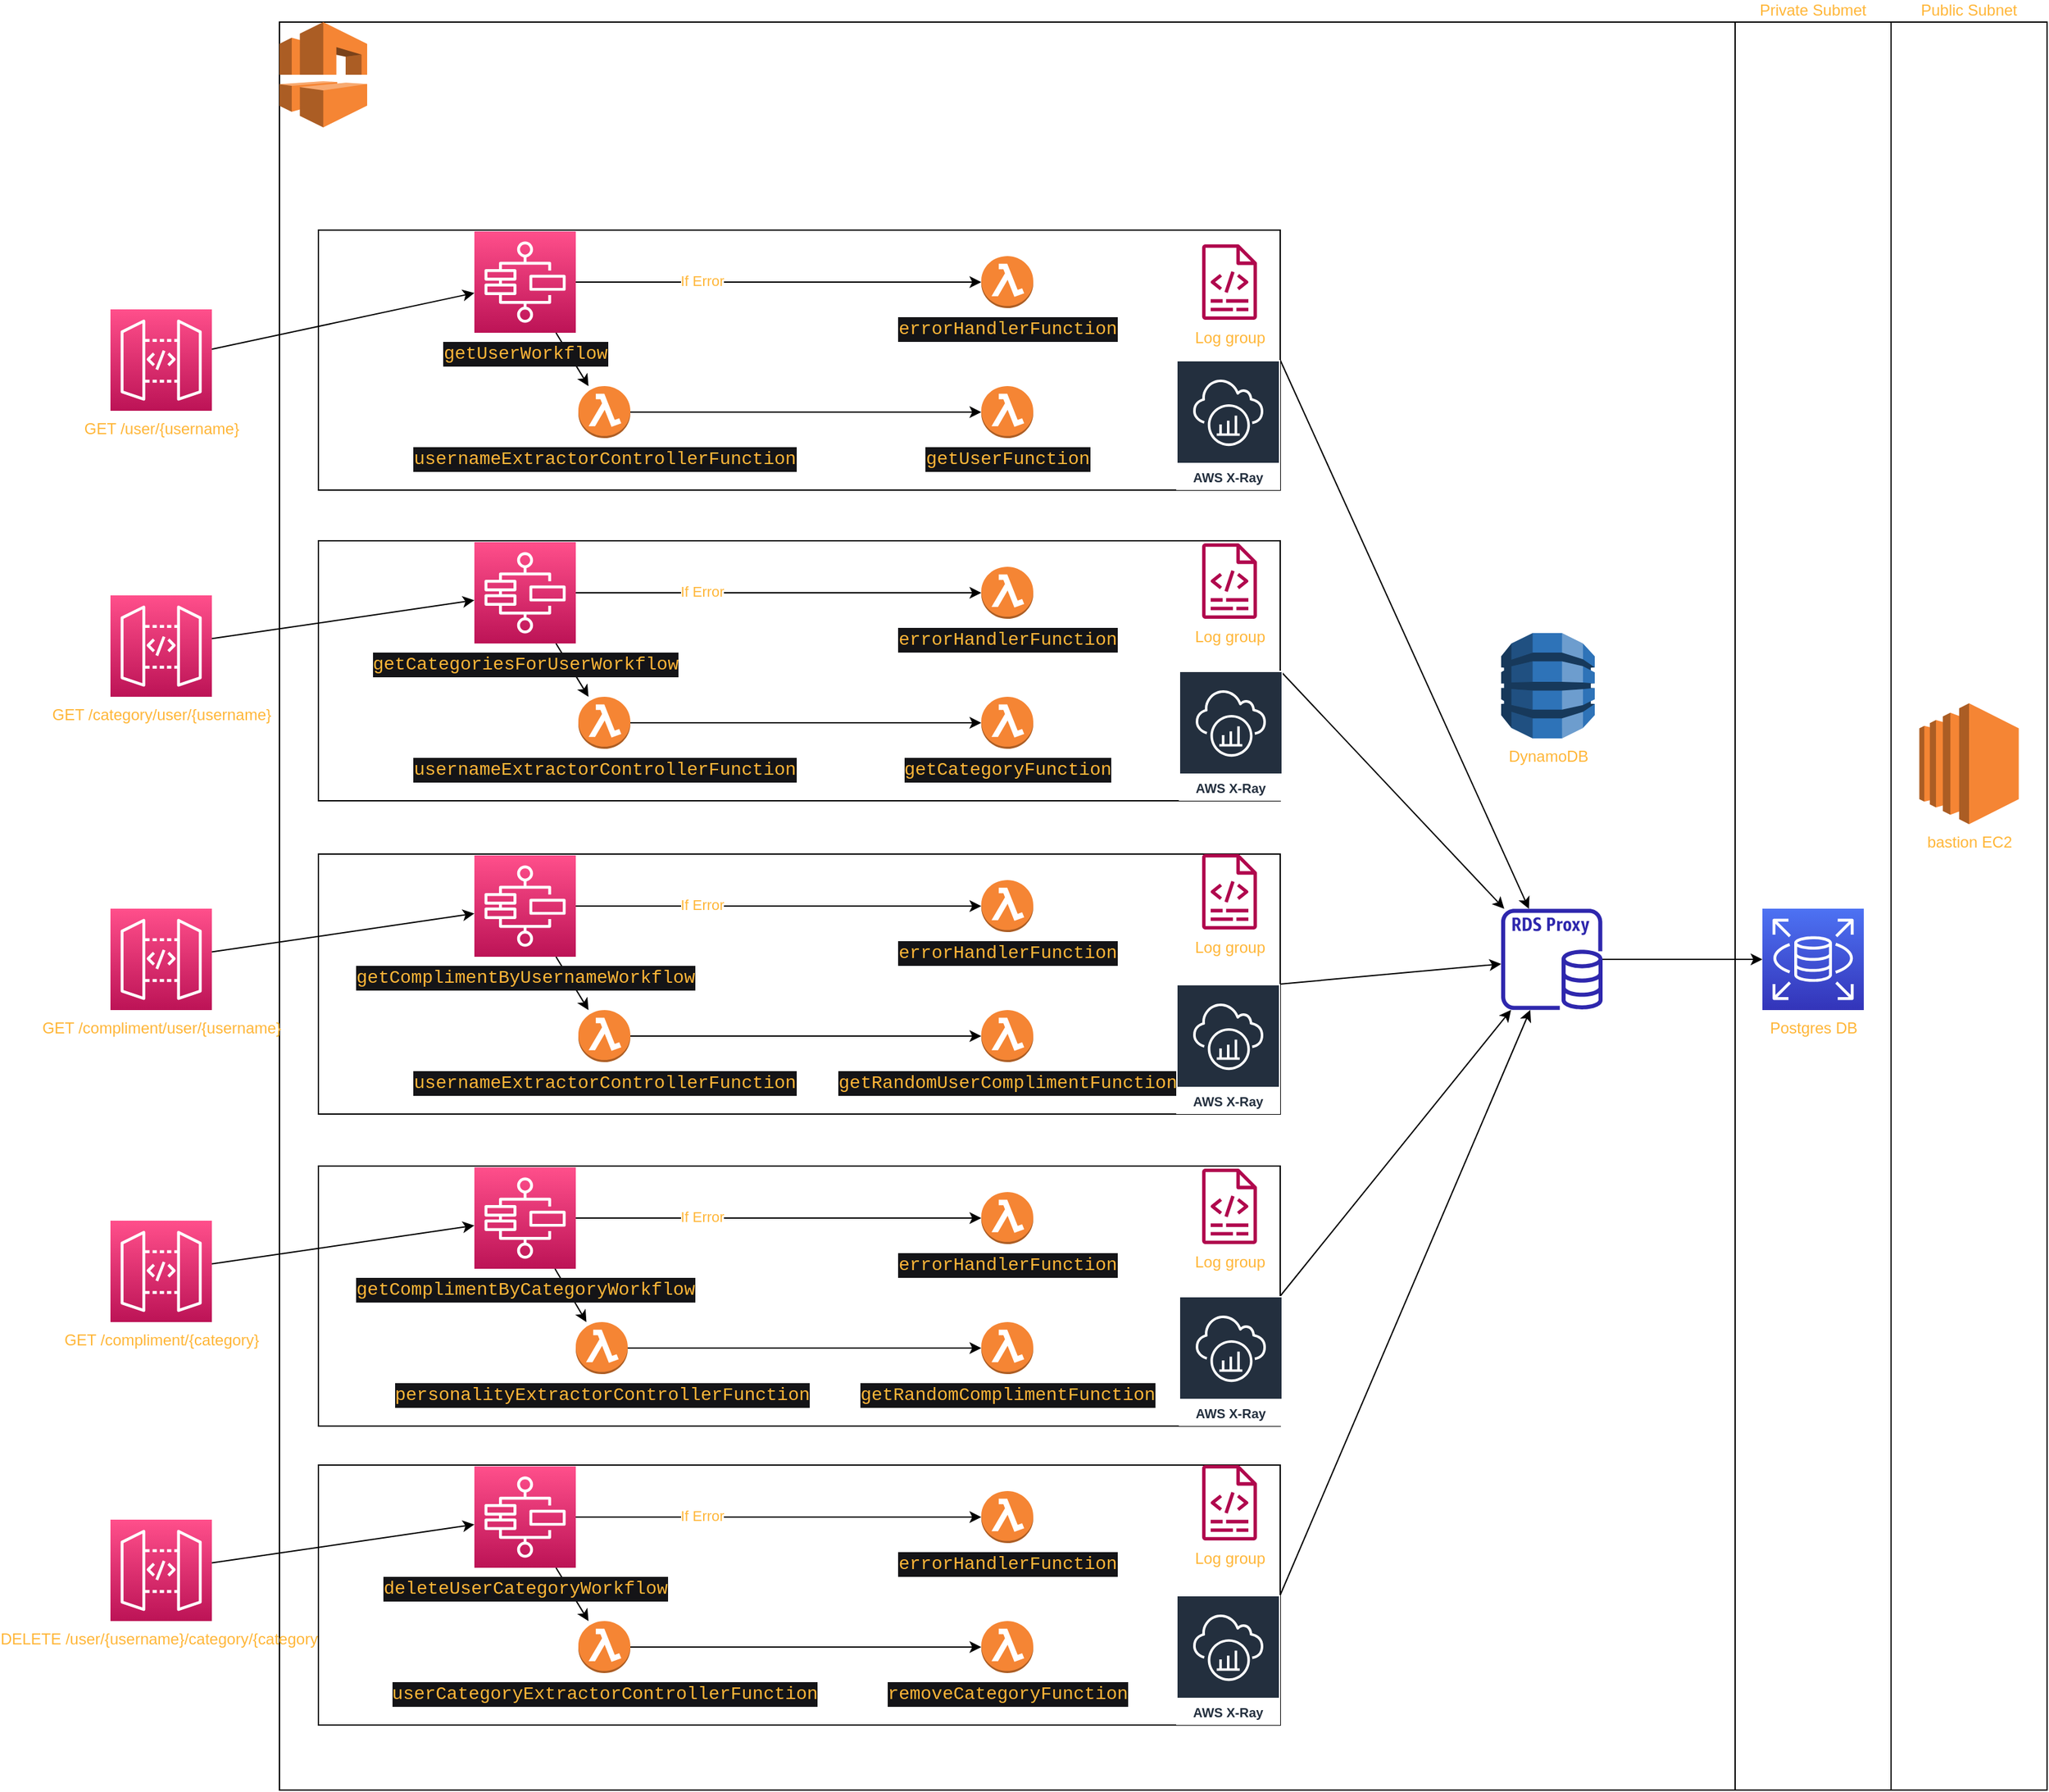 <mxfile>
    <diagram id="PusUoJ5HmuUgNK-Dr5n_" name="Page-1">
        <mxGraphModel dx="3912" dy="4064" grid="1" gridSize="10" guides="1" tooltips="1" connect="1" arrows="1" fold="1" page="1" pageScale="1" pageWidth="850" pageHeight="1100" math="0" shadow="0">
            <root>
                <mxCell id="0"/>
                <mxCell id="1" parent="0"/>
                <mxCell id="105" value="" style="rounded=0;whiteSpace=wrap;html=1;fontColor=#FFB638;" vertex="1" parent="1">
                    <mxGeometry x="-1470" y="-1800" width="1360" height="1360" as="geometry"/>
                </mxCell>
                <mxCell id="110" value="Private Submet" style="rounded=0;whiteSpace=wrap;html=1;fontColor=#FFB638;labelPosition=center;verticalLabelPosition=top;align=center;verticalAlign=bottom;" vertex="1" parent="1">
                    <mxGeometry x="-350" y="-1800" width="120" height="1360" as="geometry"/>
                </mxCell>
                <mxCell id="29" style="edgeStyle=none;html=1;fontColor=#FFB638;exitX=1;exitY=0.5;exitDx=0;exitDy=0;" edge="1" parent="1" source="22" target="25">
                    <mxGeometry relative="1" as="geometry"/>
                </mxCell>
                <mxCell id="22" value="" style="rounded=0;whiteSpace=wrap;html=1;fontColor=#FFB638;" vertex="1" parent="1">
                    <mxGeometry x="-1440" y="-1640" width="740" height="200" as="geometry"/>
                </mxCell>
                <mxCell id="37" style="edgeStyle=none;html=1;fontColor=#FFB638;" edge="1" parent="1" source="16" target="17">
                    <mxGeometry relative="1" as="geometry"/>
                </mxCell>
                <mxCell id="38" style="edgeStyle=none;html=1;fontColor=#FFB638;" edge="1" parent="1" source="16" target="19">
                    <mxGeometry relative="1" as="geometry"/>
                </mxCell>
                <mxCell id="39" value="If Error" style="edgeLabel;html=1;align=center;verticalAlign=middle;resizable=0;points=[];fontColor=#FFB638;" vertex="1" connectable="0" parent="38">
                    <mxGeometry x="-0.38" y="1" relative="1" as="geometry">
                        <mxPoint as="offset"/>
                    </mxGeometry>
                </mxCell>
                <mxCell id="16" value="&lt;div style=&quot;color: rgb(200, 200, 200); background-color: rgb(20, 20, 23); font-family: Consolas, &amp;quot;Courier New&amp;quot;, monospace; font-size: 14px; line-height: 19px;&quot;&gt;&lt;span style=&quot;color: #ffb638;&quot;&gt;getUserWorkflow&lt;/span&gt;&lt;/div&gt;" style="sketch=0;points=[[0,0,0],[0.25,0,0],[0.5,0,0],[0.75,0,0],[1,0,0],[0,1,0],[0.25,1,0],[0.5,1,0],[0.75,1,0],[1,1,0],[0,0.25,0],[0,0.5,0],[0,0.75,0],[1,0.25,0],[1,0.5,0],[1,0.75,0]];outlineConnect=0;fontColor=#232F3E;gradientColor=#FF4F8B;gradientDirection=north;fillColor=#BC1356;strokeColor=#ffffff;dashed=0;verticalLabelPosition=bottom;verticalAlign=top;align=center;html=1;fontSize=12;fontStyle=0;aspect=fixed;shape=mxgraph.aws4.resourceIcon;resIcon=mxgraph.aws4.step_functions;" parent="1" vertex="1">
                    <mxGeometry x="-1320" y="-1639" width="78" height="78" as="geometry"/>
                </mxCell>
                <mxCell id="36" style="edgeStyle=none;html=1;fontColor=#FFB638;" edge="1" parent="1" source="17" target="18">
                    <mxGeometry relative="1" as="geometry"/>
                </mxCell>
                <mxCell id="17" value="&lt;div style=&quot;color: rgb(200, 200, 200); background-color: rgb(20, 20, 23); font-family: Consolas, &amp;quot;Courier New&amp;quot;, monospace; font-size: 14px; line-height: 19px;&quot;&gt;&lt;span style=&quot;color: #ffb638;&quot;&gt;usernameExtractorControllerFunction&lt;/span&gt;&lt;/div&gt;" style="outlineConnect=0;dashed=0;verticalLabelPosition=bottom;verticalAlign=top;align=center;html=1;shape=mxgraph.aws3.lambda_function;fillColor=#F58534;gradientColor=none;" vertex="1" parent="1">
                    <mxGeometry x="-1240" y="-1520" width="40" height="40" as="geometry"/>
                </mxCell>
                <mxCell id="18" value="&lt;div style=&quot;color: rgb(200, 200, 200); background-color: rgb(20, 20, 23); font-family: Consolas, &amp;quot;Courier New&amp;quot;, monospace; font-size: 14px; line-height: 19px;&quot;&gt;&lt;div style=&quot;line-height: 19px;&quot;&gt;&lt;span style=&quot;color: #ffb638;&quot;&gt;getUserFunction&lt;/span&gt;&lt;/div&gt;&lt;/div&gt;" style="outlineConnect=0;dashed=0;verticalLabelPosition=bottom;verticalAlign=top;align=center;html=1;shape=mxgraph.aws3.lambda_function;fillColor=#F58534;gradientColor=none;" vertex="1" parent="1">
                    <mxGeometry x="-930" y="-1520" width="40" height="40" as="geometry"/>
                </mxCell>
                <mxCell id="19" value="&lt;div style=&quot;color: rgb(200, 200, 200); background-color: rgb(20, 20, 23); font-family: Consolas, &amp;quot;Courier New&amp;quot;, monospace; font-size: 14px; line-height: 19px;&quot;&gt;&lt;div style=&quot;line-height: 19px;&quot;&gt;&lt;div style=&quot;line-height: 19px;&quot;&gt;&lt;span style=&quot;color: #ffb638;&quot;&gt;errorHandlerFunction&lt;/span&gt;&lt;/div&gt;&lt;/div&gt;&lt;/div&gt;" style="outlineConnect=0;dashed=0;verticalLabelPosition=bottom;verticalAlign=top;align=center;html=1;shape=mxgraph.aws3.lambda_function;fillColor=#F58534;gradientColor=none;" vertex="1" parent="1">
                    <mxGeometry x="-930" y="-1620" width="40" height="40" as="geometry"/>
                </mxCell>
                <mxCell id="50" value="" style="edgeStyle=none;html=1;fontColor=#FFB638;" edge="1" parent="1" source="21" target="16">
                    <mxGeometry relative="1" as="geometry"/>
                </mxCell>
                <mxCell id="21" value="&lt;font color=&quot;#ffb638&quot;&gt;GET /user/{username}&lt;/font&gt;" style="sketch=0;points=[[0,0,0],[0.25,0,0],[0.5,0,0],[0.75,0,0],[1,0,0],[0,1,0],[0.25,1,0],[0.5,1,0],[0.75,1,0],[1,1,0],[0,0.25,0],[0,0.5,0],[0,0.75,0],[1,0.25,0],[1,0.5,0],[1,0.75,0]];outlineConnect=0;fontColor=#232F3E;gradientColor=#FF4F8B;gradientDirection=north;fillColor=#BC1356;strokeColor=#ffffff;dashed=0;verticalLabelPosition=bottom;verticalAlign=top;align=center;html=1;fontSize=12;fontStyle=0;aspect=fixed;shape=mxgraph.aws4.resourceIcon;resIcon=mxgraph.aws4.api_gateway;" vertex="1" parent="1">
                    <mxGeometry x="-1600" y="-1579" width="78" height="78" as="geometry"/>
                </mxCell>
                <mxCell id="27" value="" style="edgeStyle=none;html=1;fontColor=#FFB638;" edge="1" parent="1" source="25" target="26">
                    <mxGeometry relative="1" as="geometry"/>
                </mxCell>
                <mxCell id="25" value="" style="sketch=0;outlineConnect=0;fontColor=#232F3E;gradientColor=none;fillColor=#2E27AD;strokeColor=none;dashed=0;verticalLabelPosition=bottom;verticalAlign=top;align=center;html=1;fontSize=12;fontStyle=0;aspect=fixed;pointerEvents=1;shape=mxgraph.aws4.rds_proxy;" vertex="1" parent="1">
                    <mxGeometry x="-530" y="-1118" width="78" height="78" as="geometry"/>
                </mxCell>
                <mxCell id="26" value="&lt;font color=&quot;#ffb638&quot;&gt;Postgres DB&lt;/font&gt;" style="sketch=0;points=[[0,0,0],[0.25,0,0],[0.5,0,0],[0.75,0,0],[1,0,0],[0,1,0],[0.25,1,0],[0.5,1,0],[0.75,1,0],[1,1,0],[0,0.25,0],[0,0.5,0],[0,0.75,0],[1,0.25,0],[1,0.5,0],[1,0.75,0]];outlineConnect=0;fontColor=#232F3E;gradientColor=#4D72F3;gradientDirection=north;fillColor=#3334B9;strokeColor=#ffffff;dashed=0;verticalLabelPosition=bottom;verticalAlign=top;align=center;html=1;fontSize=12;fontStyle=0;aspect=fixed;shape=mxgraph.aws4.resourceIcon;resIcon=mxgraph.aws4.rds;" vertex="1" parent="1">
                    <mxGeometry x="-329" y="-1118" width="78" height="78" as="geometry"/>
                </mxCell>
                <mxCell id="30" value="&lt;font color=&quot;#ffb638&quot;&gt;GET /category/user/{username}&lt;/font&gt;" style="sketch=0;points=[[0,0,0],[0.25,0,0],[0.5,0,0],[0.75,0,0],[1,0,0],[0,1,0],[0.25,1,0],[0.5,1,0],[0.75,1,0],[1,1,0],[0,0.25,0],[0,0.5,0],[0,0.75,0],[1,0.25,0],[1,0.5,0],[1,0.75,0]];outlineConnect=0;fontColor=#232F3E;gradientColor=#FF4F8B;gradientDirection=north;fillColor=#BC1356;strokeColor=#ffffff;dashed=0;verticalLabelPosition=bottom;verticalAlign=top;align=center;html=1;fontSize=12;fontStyle=0;aspect=fixed;shape=mxgraph.aws4.resourceIcon;resIcon=mxgraph.aws4.api_gateway;" vertex="1" parent="1">
                    <mxGeometry x="-1600" y="-1359" width="78" height="78" as="geometry"/>
                </mxCell>
                <mxCell id="66" style="edgeStyle=none;html=1;fontColor=#FFB638;exitX=1;exitY=0.5;exitDx=0;exitDy=0;" edge="1" parent="1" source="40" target="25">
                    <mxGeometry relative="1" as="geometry"/>
                </mxCell>
                <mxCell id="40" value="" style="rounded=0;whiteSpace=wrap;html=1;fontColor=#FFB638;" vertex="1" parent="1">
                    <mxGeometry x="-1440" y="-1401" width="740" height="200" as="geometry"/>
                </mxCell>
                <mxCell id="41" style="edgeStyle=none;html=1;fontColor=#FFB638;" edge="1" parent="1" source="44" target="46">
                    <mxGeometry relative="1" as="geometry"/>
                </mxCell>
                <mxCell id="42" style="edgeStyle=none;html=1;fontColor=#FFB638;" edge="1" parent="1" source="44" target="48">
                    <mxGeometry relative="1" as="geometry"/>
                </mxCell>
                <mxCell id="43" value="If Error" style="edgeLabel;html=1;align=center;verticalAlign=middle;resizable=0;points=[];fontColor=#FFB638;" vertex="1" connectable="0" parent="42">
                    <mxGeometry x="-0.38" y="1" relative="1" as="geometry">
                        <mxPoint as="offset"/>
                    </mxGeometry>
                </mxCell>
                <mxCell id="44" value="&lt;div style=&quot;background-color: rgb(20, 20, 23); font-family: Consolas, &amp;quot;Courier New&amp;quot;, monospace; font-size: 14px; line-height: 19px;&quot;&gt;&lt;div style=&quot;color: rgb(200, 200, 200); line-height: 19px;&quot;&gt;&lt;span style=&quot;color: #ffb638;&quot;&gt;getCategoriesForUserWorkflow&lt;/span&gt;&lt;/div&gt;&lt;/div&gt;" style="sketch=0;points=[[0,0,0],[0.25,0,0],[0.5,0,0],[0.75,0,0],[1,0,0],[0,1,0],[0.25,1,0],[0.5,1,0],[0.75,1,0],[1,1,0],[0,0.25,0],[0,0.5,0],[0,0.75,0],[1,0.25,0],[1,0.5,0],[1,0.75,0]];outlineConnect=0;fontColor=#232F3E;gradientColor=#FF4F8B;gradientDirection=north;fillColor=#BC1356;strokeColor=#ffffff;dashed=0;verticalLabelPosition=bottom;verticalAlign=top;align=center;html=1;fontSize=12;fontStyle=0;aspect=fixed;shape=mxgraph.aws4.resourceIcon;resIcon=mxgraph.aws4.step_functions;" vertex="1" parent="1">
                    <mxGeometry x="-1320" y="-1400" width="78" height="78" as="geometry"/>
                </mxCell>
                <mxCell id="45" style="edgeStyle=none;html=1;fontColor=#FFB638;" edge="1" parent="1" source="46" target="47">
                    <mxGeometry relative="1" as="geometry"/>
                </mxCell>
                <mxCell id="46" value="&lt;div style=&quot;color: rgb(200, 200, 200); background-color: rgb(20, 20, 23); font-family: Consolas, &amp;quot;Courier New&amp;quot;, monospace; font-size: 14px; line-height: 19px;&quot;&gt;&lt;span style=&quot;color: #ffb638;&quot;&gt;usernameExtractorControllerFunction&lt;/span&gt;&lt;/div&gt;" style="outlineConnect=0;dashed=0;verticalLabelPosition=bottom;verticalAlign=top;align=center;html=1;shape=mxgraph.aws3.lambda_function;fillColor=#F58534;gradientColor=none;" vertex="1" parent="1">
                    <mxGeometry x="-1240" y="-1281" width="40" height="40" as="geometry"/>
                </mxCell>
                <mxCell id="47" value="&lt;div style=&quot;background-color: rgb(20, 20, 23); font-family: Consolas, &amp;quot;Courier New&amp;quot;, monospace; font-size: 14px; line-height: 19px;&quot;&gt;&lt;div style=&quot;line-height: 19px;&quot;&gt;&lt;div style=&quot;line-height: 19px;&quot;&gt;&lt;div style=&quot;line-height: 19px;&quot;&gt;&lt;font color=&quot;#ffb638&quot;&gt;getCategoryFunction&lt;/font&gt;&lt;/div&gt;&lt;/div&gt;&lt;/div&gt;&lt;/div&gt;" style="outlineConnect=0;dashed=0;verticalLabelPosition=bottom;verticalAlign=top;align=center;html=1;shape=mxgraph.aws3.lambda_function;fillColor=#F58534;gradientColor=none;" vertex="1" parent="1">
                    <mxGeometry x="-930" y="-1281" width="40" height="40" as="geometry"/>
                </mxCell>
                <mxCell id="48" value="&lt;div style=&quot;color: rgb(200, 200, 200); background-color: rgb(20, 20, 23); font-family: Consolas, &amp;quot;Courier New&amp;quot;, monospace; font-size: 14px; line-height: 19px;&quot;&gt;&lt;div style=&quot;line-height: 19px;&quot;&gt;&lt;div style=&quot;line-height: 19px;&quot;&gt;&lt;span style=&quot;color: #ffb638;&quot;&gt;errorHandlerFunction&lt;/span&gt;&lt;/div&gt;&lt;/div&gt;&lt;/div&gt;" style="outlineConnect=0;dashed=0;verticalLabelPosition=bottom;verticalAlign=top;align=center;html=1;shape=mxgraph.aws3.lambda_function;fillColor=#F58534;gradientColor=none;" vertex="1" parent="1">
                    <mxGeometry x="-930" y="-1381" width="40" height="40" as="geometry"/>
                </mxCell>
                <mxCell id="53" value="&lt;font color=&quot;#ffb638&quot;&gt;GET /compliment/user/{username}&lt;/font&gt;" style="sketch=0;points=[[0,0,0],[0.25,0,0],[0.5,0,0],[0.75,0,0],[1,0,0],[0,1,0],[0.25,1,0],[0.5,1,0],[0.75,1,0],[1,1,0],[0,0.25,0],[0,0.5,0],[0,0.75,0],[1,0.25,0],[1,0.5,0],[1,0.75,0]];outlineConnect=0;fontColor=#232F3E;gradientColor=#FF4F8B;gradientDirection=north;fillColor=#BC1356;strokeColor=#ffffff;dashed=0;verticalLabelPosition=bottom;verticalAlign=top;align=center;html=1;fontSize=12;fontStyle=0;aspect=fixed;shape=mxgraph.aws4.resourceIcon;resIcon=mxgraph.aws4.api_gateway;" vertex="1" parent="1">
                    <mxGeometry x="-1600" y="-1118" width="78" height="78" as="geometry"/>
                </mxCell>
                <mxCell id="63" style="edgeStyle=none;html=1;fontColor=#FFB638;exitX=1;exitY=0.5;exitDx=0;exitDy=0;" edge="1" parent="1" source="54" target="25">
                    <mxGeometry relative="1" as="geometry"/>
                </mxCell>
                <mxCell id="54" value="" style="rounded=0;whiteSpace=wrap;html=1;fontColor=#FFB638;" vertex="1" parent="1">
                    <mxGeometry x="-1440" y="-1160" width="740" height="200" as="geometry"/>
                </mxCell>
                <mxCell id="55" style="edgeStyle=none;html=1;fontColor=#FFB638;" edge="1" parent="1" source="58" target="60">
                    <mxGeometry relative="1" as="geometry"/>
                </mxCell>
                <mxCell id="56" style="edgeStyle=none;html=1;fontColor=#FFB638;" edge="1" parent="1" source="58" target="62">
                    <mxGeometry relative="1" as="geometry"/>
                </mxCell>
                <mxCell id="57" value="If Error" style="edgeLabel;html=1;align=center;verticalAlign=middle;resizable=0;points=[];fontColor=#FFB638;" vertex="1" connectable="0" parent="56">
                    <mxGeometry x="-0.38" y="1" relative="1" as="geometry">
                        <mxPoint as="offset"/>
                    </mxGeometry>
                </mxCell>
                <mxCell id="58" value="&lt;div style=&quot;background-color: rgb(20, 20, 23); font-family: Consolas, &amp;quot;Courier New&amp;quot;, monospace; font-size: 14px; line-height: 19px;&quot;&gt;&lt;font color=&quot;#ffb638&quot;&gt;getComplimentByUsernameWorkflow&lt;/font&gt;&lt;/div&gt;" style="sketch=0;points=[[0,0,0],[0.25,0,0],[0.5,0,0],[0.75,0,0],[1,0,0],[0,1,0],[0.25,1,0],[0.5,1,0],[0.75,1,0],[1,1,0],[0,0.25,0],[0,0.5,0],[0,0.75,0],[1,0.25,0],[1,0.5,0],[1,0.75,0]];outlineConnect=0;fontColor=#232F3E;gradientColor=#FF4F8B;gradientDirection=north;fillColor=#BC1356;strokeColor=#ffffff;dashed=0;verticalLabelPosition=bottom;verticalAlign=top;align=center;html=1;fontSize=12;fontStyle=0;aspect=fixed;shape=mxgraph.aws4.resourceIcon;resIcon=mxgraph.aws4.step_functions;" vertex="1" parent="1">
                    <mxGeometry x="-1320" y="-1159" width="78" height="78" as="geometry"/>
                </mxCell>
                <mxCell id="59" style="edgeStyle=none;html=1;fontColor=#FFB638;" edge="1" parent="1" source="60" target="61">
                    <mxGeometry relative="1" as="geometry"/>
                </mxCell>
                <mxCell id="60" value="&lt;div style=&quot;color: rgb(200, 200, 200); background-color: rgb(20, 20, 23); font-family: Consolas, &amp;quot;Courier New&amp;quot;, monospace; font-size: 14px; line-height: 19px;&quot;&gt;&lt;span style=&quot;color: #ffb638;&quot;&gt;usernameExtractorControllerFunction&lt;/span&gt;&lt;/div&gt;" style="outlineConnect=0;dashed=0;verticalLabelPosition=bottom;verticalAlign=top;align=center;html=1;shape=mxgraph.aws3.lambda_function;fillColor=#F58534;gradientColor=none;" vertex="1" parent="1">
                    <mxGeometry x="-1240" y="-1040" width="40" height="40" as="geometry"/>
                </mxCell>
                <mxCell id="61" value="&lt;div style=&quot;background-color: rgb(20, 20, 23); font-family: Consolas, &amp;quot;Courier New&amp;quot;, monospace; font-size: 14px; line-height: 19px;&quot;&gt;&lt;div style=&quot;line-height: 19px;&quot;&gt;&lt;div style=&quot;line-height: 19px;&quot;&gt;&lt;font color=&quot;#ffb638&quot;&gt;getRandomUserComplimentFunction&lt;/font&gt;&lt;/div&gt;&lt;/div&gt;&lt;/div&gt;" style="outlineConnect=0;dashed=0;verticalLabelPosition=bottom;verticalAlign=top;align=center;html=1;shape=mxgraph.aws3.lambda_function;fillColor=#F58534;gradientColor=none;" vertex="1" parent="1">
                    <mxGeometry x="-930" y="-1040" width="40" height="40" as="geometry"/>
                </mxCell>
                <mxCell id="62" value="&lt;div style=&quot;color: rgb(200, 200, 200); background-color: rgb(20, 20, 23); font-family: Consolas, &amp;quot;Courier New&amp;quot;, monospace; font-size: 14px; line-height: 19px;&quot;&gt;&lt;div style=&quot;line-height: 19px;&quot;&gt;&lt;div style=&quot;line-height: 19px;&quot;&gt;&lt;span style=&quot;color: #ffb638;&quot;&gt;errorHandlerFunction&lt;/span&gt;&lt;/div&gt;&lt;/div&gt;&lt;/div&gt;" style="outlineConnect=0;dashed=0;verticalLabelPosition=bottom;verticalAlign=top;align=center;html=1;shape=mxgraph.aws3.lambda_function;fillColor=#F58534;gradientColor=none;" vertex="1" parent="1">
                    <mxGeometry x="-930" y="-1140" width="40" height="40" as="geometry"/>
                </mxCell>
                <mxCell id="52" value="" style="edgeStyle=none;html=1;fontColor=#FFB638;" edge="1" parent="1" source="53" target="58">
                    <mxGeometry relative="1" as="geometry"/>
                </mxCell>
                <mxCell id="49" value="" style="edgeStyle=none;html=1;fontColor=#FFB638;" edge="1" parent="1" source="30" target="44">
                    <mxGeometry relative="1" as="geometry"/>
                </mxCell>
                <mxCell id="67" value="&lt;font color=&quot;#ffb638&quot;&gt;GET /compliment/{category}&lt;/font&gt;" style="sketch=0;points=[[0,0,0],[0.25,0,0],[0.5,0,0],[0.75,0,0],[1,0,0],[0,1,0],[0.25,1,0],[0.5,1,0],[0.75,1,0],[1,1,0],[0,0.25,0],[0,0.5,0],[0,0.75,0],[1,0.25,0],[1,0.5,0],[1,0.75,0]];outlineConnect=0;fontColor=#232F3E;gradientColor=#FF4F8B;gradientDirection=north;fillColor=#BC1356;strokeColor=#ffffff;dashed=0;verticalLabelPosition=bottom;verticalAlign=top;align=center;html=1;fontSize=12;fontStyle=0;aspect=fixed;shape=mxgraph.aws4.resourceIcon;resIcon=mxgraph.aws4.api_gateway;" vertex="1" parent="1">
                    <mxGeometry x="-1600" y="-878" width="78" height="78" as="geometry"/>
                </mxCell>
                <mxCell id="89" style="edgeStyle=none;html=1;fontColor=#FFB638;exitX=1;exitY=0.5;exitDx=0;exitDy=0;" edge="1" parent="1" source="68" target="25">
                    <mxGeometry relative="1" as="geometry"/>
                </mxCell>
                <mxCell id="68" value="" style="rounded=0;whiteSpace=wrap;html=1;fontColor=#FFB638;" vertex="1" parent="1">
                    <mxGeometry x="-1440" y="-920" width="740" height="200" as="geometry"/>
                </mxCell>
                <mxCell id="69" style="edgeStyle=none;html=1;fontColor=#FFB638;" edge="1" parent="1" source="72" target="74">
                    <mxGeometry relative="1" as="geometry"/>
                </mxCell>
                <mxCell id="70" style="edgeStyle=none;html=1;fontColor=#FFB638;" edge="1" parent="1" source="72" target="76">
                    <mxGeometry relative="1" as="geometry"/>
                </mxCell>
                <mxCell id="71" value="If Error" style="edgeLabel;html=1;align=center;verticalAlign=middle;resizable=0;points=[];fontColor=#FFB638;" vertex="1" connectable="0" parent="70">
                    <mxGeometry x="-0.38" y="1" relative="1" as="geometry">
                        <mxPoint as="offset"/>
                    </mxGeometry>
                </mxCell>
                <mxCell id="72" value="&lt;div style=&quot;background-color: rgb(20, 20, 23); font-family: Consolas, &amp;quot;Courier New&amp;quot;, monospace; font-size: 14px; line-height: 19px;&quot;&gt;&lt;div style=&quot;color: rgb(200, 200, 200); line-height: 19px;&quot;&gt;&lt;span style=&quot;color: #ffb638;&quot;&gt;getComplimentByCategoryWorkflow&lt;/span&gt;&lt;/div&gt;&lt;/div&gt;" style="sketch=0;points=[[0,0,0],[0.25,0,0],[0.5,0,0],[0.75,0,0],[1,0,0],[0,1,0],[0.25,1,0],[0.5,1,0],[0.75,1,0],[1,1,0],[0,0.25,0],[0,0.5,0],[0,0.75,0],[1,0.25,0],[1,0.5,0],[1,0.75,0]];outlineConnect=0;fontColor=#232F3E;gradientColor=#FF4F8B;gradientDirection=north;fillColor=#BC1356;strokeColor=#ffffff;dashed=0;verticalLabelPosition=bottom;verticalAlign=top;align=center;html=1;fontSize=12;fontStyle=0;aspect=fixed;shape=mxgraph.aws4.resourceIcon;resIcon=mxgraph.aws4.step_functions;" vertex="1" parent="1">
                    <mxGeometry x="-1320" y="-919" width="78" height="78" as="geometry"/>
                </mxCell>
                <mxCell id="73" style="edgeStyle=none;html=1;fontColor=#FFB638;" edge="1" parent="1" source="74" target="75">
                    <mxGeometry relative="1" as="geometry"/>
                </mxCell>
                <mxCell id="74" value="&lt;div style=&quot;background-color: rgb(20, 20, 23); font-family: Consolas, &amp;quot;Courier New&amp;quot;, monospace; font-size: 14px; line-height: 19px;&quot;&gt;&lt;div style=&quot;line-height: 19px;&quot;&gt;&lt;font color=&quot;#ffb638&quot;&gt;personalityExtractorControllerFunction&lt;/font&gt;&lt;/div&gt;&lt;/div&gt;" style="outlineConnect=0;dashed=0;verticalLabelPosition=bottom;verticalAlign=top;align=center;html=1;shape=mxgraph.aws3.lambda_function;fillColor=#F58534;gradientColor=none;" vertex="1" parent="1">
                    <mxGeometry x="-1242" y="-800" width="40" height="40" as="geometry"/>
                </mxCell>
                <mxCell id="75" value="&lt;div style=&quot;background-color: rgb(20, 20, 23); font-family: Consolas, &amp;quot;Courier New&amp;quot;, monospace; font-size: 14px; line-height: 19px;&quot;&gt;&lt;div style=&quot;line-height: 19px;&quot;&gt;&lt;div style=&quot;line-height: 19px;&quot;&gt;&lt;div style=&quot;line-height: 19px;&quot;&gt;&lt;font color=&quot;#ffb638&quot;&gt;getRandomComplimentFunction&lt;/font&gt;&lt;/div&gt;&lt;/div&gt;&lt;/div&gt;&lt;/div&gt;" style="outlineConnect=0;dashed=0;verticalLabelPosition=bottom;verticalAlign=top;align=center;html=1;shape=mxgraph.aws3.lambda_function;fillColor=#F58534;gradientColor=none;" vertex="1" parent="1">
                    <mxGeometry x="-930" y="-800" width="40" height="40" as="geometry"/>
                </mxCell>
                <mxCell id="76" value="&lt;div style=&quot;color: rgb(200, 200, 200); background-color: rgb(20, 20, 23); font-family: Consolas, &amp;quot;Courier New&amp;quot;, monospace; font-size: 14px; line-height: 19px;&quot;&gt;&lt;div style=&quot;line-height: 19px;&quot;&gt;&lt;div style=&quot;line-height: 19px;&quot;&gt;&lt;span style=&quot;color: #ffb638;&quot;&gt;errorHandlerFunction&lt;/span&gt;&lt;/div&gt;&lt;/div&gt;&lt;/div&gt;" style="outlineConnect=0;dashed=0;verticalLabelPosition=bottom;verticalAlign=top;align=center;html=1;shape=mxgraph.aws3.lambda_function;fillColor=#F58534;gradientColor=none;" vertex="1" parent="1">
                    <mxGeometry x="-930" y="-900" width="40" height="40" as="geometry"/>
                </mxCell>
                <mxCell id="77" value="" style="edgeStyle=none;html=1;fontColor=#FFB638;" edge="1" parent="1" source="67" target="72">
                    <mxGeometry relative="1" as="geometry"/>
                </mxCell>
                <mxCell id="78" value="&lt;font color=&quot;#ffb638&quot;&gt;DELETE /user/{username}/category/{category}&lt;/font&gt;" style="sketch=0;points=[[0,0,0],[0.25,0,0],[0.5,0,0],[0.75,0,0],[1,0,0],[0,1,0],[0.25,1,0],[0.5,1,0],[0.75,1,0],[1,1,0],[0,0.25,0],[0,0.5,0],[0,0.75,0],[1,0.25,0],[1,0.5,0],[1,0.75,0]];outlineConnect=0;fontColor=#232F3E;gradientColor=#FF4F8B;gradientDirection=north;fillColor=#BC1356;strokeColor=#ffffff;dashed=0;verticalLabelPosition=bottom;verticalAlign=top;align=center;html=1;fontSize=12;fontStyle=0;aspect=fixed;shape=mxgraph.aws4.resourceIcon;resIcon=mxgraph.aws4.api_gateway;" vertex="1" parent="1">
                    <mxGeometry x="-1600" y="-648" width="78" height="78" as="geometry"/>
                </mxCell>
                <mxCell id="90" style="edgeStyle=none;html=1;fontColor=#FFB638;exitX=1;exitY=0.5;exitDx=0;exitDy=0;" edge="1" parent="1" source="79" target="25">
                    <mxGeometry relative="1" as="geometry"/>
                </mxCell>
                <mxCell id="79" value="" style="rounded=0;whiteSpace=wrap;html=1;fontColor=#FFB638;" vertex="1" parent="1">
                    <mxGeometry x="-1440" y="-690" width="740" height="200" as="geometry"/>
                </mxCell>
                <mxCell id="80" style="edgeStyle=none;html=1;fontColor=#FFB638;" edge="1" parent="1" source="83" target="85">
                    <mxGeometry relative="1" as="geometry"/>
                </mxCell>
                <mxCell id="81" style="edgeStyle=none;html=1;fontColor=#FFB638;" edge="1" parent="1" source="83" target="87">
                    <mxGeometry relative="1" as="geometry"/>
                </mxCell>
                <mxCell id="82" value="If Error" style="edgeLabel;html=1;align=center;verticalAlign=middle;resizable=0;points=[];fontColor=#FFB638;" vertex="1" connectable="0" parent="81">
                    <mxGeometry x="-0.38" y="1" relative="1" as="geometry">
                        <mxPoint as="offset"/>
                    </mxGeometry>
                </mxCell>
                <mxCell id="83" value="&lt;div style=&quot;background-color: rgb(20, 20, 23); font-family: Consolas, &amp;quot;Courier New&amp;quot;, monospace; font-size: 14px; line-height: 19px;&quot;&gt;&lt;div style=&quot;color: rgb(200, 200, 200); line-height: 19px;&quot;&gt;&lt;div style=&quot;line-height: 19px;&quot;&gt;&lt;div style=&quot;line-height: 19px;&quot;&gt;&lt;span style=&quot;color: #ffb638;&quot;&gt;deleteUserCategoryWorkflow&lt;/span&gt;&lt;/div&gt;&lt;/div&gt;&lt;/div&gt;&lt;/div&gt;" style="sketch=0;points=[[0,0,0],[0.25,0,0],[0.5,0,0],[0.75,0,0],[1,0,0],[0,1,0],[0.25,1,0],[0.5,1,0],[0.75,1,0],[1,1,0],[0,0.25,0],[0,0.5,0],[0,0.75,0],[1,0.25,0],[1,0.5,0],[1,0.75,0]];outlineConnect=0;fontColor=#232F3E;gradientColor=#FF4F8B;gradientDirection=north;fillColor=#BC1356;strokeColor=#ffffff;dashed=0;verticalLabelPosition=bottom;verticalAlign=top;align=center;html=1;fontSize=12;fontStyle=0;aspect=fixed;shape=mxgraph.aws4.resourceIcon;resIcon=mxgraph.aws4.step_functions;" vertex="1" parent="1">
                    <mxGeometry x="-1320" y="-689" width="78" height="78" as="geometry"/>
                </mxCell>
                <mxCell id="84" style="edgeStyle=none;html=1;fontColor=#FFB638;" edge="1" parent="1" source="85" target="86">
                    <mxGeometry relative="1" as="geometry"/>
                </mxCell>
                <mxCell id="85" value="&lt;div style=&quot;background-color: rgb(20, 20, 23); font-family: Consolas, &amp;quot;Courier New&amp;quot;, monospace; font-size: 14px; line-height: 19px;&quot;&gt;&lt;div style=&quot;line-height: 19px;&quot;&gt;&lt;div style=&quot;line-height: 19px;&quot;&gt;&lt;font color=&quot;#ffb638&quot;&gt;userCategoryExtractorControllerFunction&lt;/font&gt;&lt;/div&gt;&lt;/div&gt;&lt;/div&gt;" style="outlineConnect=0;dashed=0;verticalLabelPosition=bottom;verticalAlign=top;align=center;html=1;shape=mxgraph.aws3.lambda_function;fillColor=#F58534;gradientColor=none;" vertex="1" parent="1">
                    <mxGeometry x="-1240" y="-570" width="40" height="40" as="geometry"/>
                </mxCell>
                <mxCell id="86" value="&lt;div style=&quot;background-color: rgb(20, 20, 23); font-family: Consolas, &amp;quot;Courier New&amp;quot;, monospace; font-size: 14px; line-height: 19px;&quot;&gt;&lt;div style=&quot;line-height: 19px;&quot;&gt;&lt;div style=&quot;line-height: 19px;&quot;&gt;&lt;div style=&quot;line-height: 19px;&quot;&gt;&lt;div style=&quot;line-height: 19px;&quot;&gt;&lt;div style=&quot;line-height: 19px;&quot;&gt;&lt;font color=&quot;#ffb638&quot;&gt;removeCategoryFunction&lt;/font&gt;&lt;/div&gt;&lt;/div&gt;&lt;/div&gt;&lt;/div&gt;&lt;/div&gt;&lt;/div&gt;" style="outlineConnect=0;dashed=0;verticalLabelPosition=bottom;verticalAlign=top;align=center;html=1;shape=mxgraph.aws3.lambda_function;fillColor=#F58534;gradientColor=none;" vertex="1" parent="1">
                    <mxGeometry x="-930" y="-570" width="40" height="40" as="geometry"/>
                </mxCell>
                <mxCell id="87" value="&lt;div style=&quot;color: rgb(200, 200, 200); background-color: rgb(20, 20, 23); font-family: Consolas, &amp;quot;Courier New&amp;quot;, monospace; font-size: 14px; line-height: 19px;&quot;&gt;&lt;div style=&quot;line-height: 19px;&quot;&gt;&lt;div style=&quot;line-height: 19px;&quot;&gt;&lt;span style=&quot;color: #ffb638;&quot;&gt;errorHandlerFunction&lt;/span&gt;&lt;/div&gt;&lt;/div&gt;&lt;/div&gt;" style="outlineConnect=0;dashed=0;verticalLabelPosition=bottom;verticalAlign=top;align=center;html=1;shape=mxgraph.aws3.lambda_function;fillColor=#F58534;gradientColor=none;" vertex="1" parent="1">
                    <mxGeometry x="-930" y="-670" width="40" height="40" as="geometry"/>
                </mxCell>
                <mxCell id="88" value="" style="edgeStyle=none;html=1;fontColor=#FFB638;" edge="1" parent="1" source="78" target="83">
                    <mxGeometry relative="1" as="geometry"/>
                </mxCell>
                <mxCell id="92" value="&lt;font color=&quot;#ffb638&quot;&gt;Log group&lt;/font&gt;" style="sketch=0;outlineConnect=0;fontColor=#232F3E;gradientColor=none;fillColor=#B0084D;strokeColor=none;dashed=0;verticalLabelPosition=bottom;verticalAlign=top;align=center;html=1;fontSize=12;fontStyle=0;aspect=fixed;pointerEvents=1;shape=mxgraph.aws4.logs;" vertex="1" parent="1">
                    <mxGeometry x="-778" y="-1629" width="78" height="58" as="geometry"/>
                </mxCell>
                <mxCell id="93" value="&lt;font color=&quot;#ffb638&quot;&gt;Log group&lt;/font&gt;" style="sketch=0;outlineConnect=0;fontColor=#232F3E;gradientColor=none;fillColor=#B0084D;strokeColor=none;dashed=0;verticalLabelPosition=bottom;verticalAlign=top;align=center;html=1;fontSize=12;fontStyle=0;aspect=fixed;pointerEvents=1;shape=mxgraph.aws4.logs;" vertex="1" parent="1">
                    <mxGeometry x="-778" y="-1399" width="78" height="58" as="geometry"/>
                </mxCell>
                <mxCell id="94" value="&lt;font color=&quot;#ffb638&quot;&gt;Log group&lt;/font&gt;" style="sketch=0;outlineConnect=0;fontColor=#232F3E;gradientColor=none;fillColor=#B0084D;strokeColor=none;dashed=0;verticalLabelPosition=bottom;verticalAlign=top;align=center;html=1;fontSize=12;fontStyle=0;aspect=fixed;pointerEvents=1;shape=mxgraph.aws4.logs;" vertex="1" parent="1">
                    <mxGeometry x="-778" y="-1160" width="78" height="58" as="geometry"/>
                </mxCell>
                <mxCell id="95" value="&lt;font color=&quot;#ffb638&quot;&gt;Log group&lt;/font&gt;" style="sketch=0;outlineConnect=0;fontColor=#232F3E;gradientColor=none;fillColor=#B0084D;strokeColor=none;dashed=0;verticalLabelPosition=bottom;verticalAlign=top;align=center;html=1;fontSize=12;fontStyle=0;aspect=fixed;pointerEvents=1;shape=mxgraph.aws4.logs;" vertex="1" parent="1">
                    <mxGeometry x="-778" y="-918" width="78" height="58" as="geometry"/>
                </mxCell>
                <mxCell id="96" value="&lt;font color=&quot;#ffb638&quot;&gt;Log group&lt;/font&gt;" style="sketch=0;outlineConnect=0;fontColor=#232F3E;gradientColor=none;fillColor=#B0084D;strokeColor=none;dashed=0;verticalLabelPosition=bottom;verticalAlign=top;align=center;html=1;fontSize=12;fontStyle=0;aspect=fixed;pointerEvents=1;shape=mxgraph.aws4.logs;" vertex="1" parent="1">
                    <mxGeometry x="-778" y="-690" width="78" height="58" as="geometry"/>
                </mxCell>
                <mxCell id="97" value="AWS X-Ray" style="sketch=0;outlineConnect=0;fontColor=#232F3E;gradientColor=none;strokeColor=#ffffff;fillColor=#232F3E;dashed=0;verticalLabelPosition=middle;verticalAlign=bottom;align=center;html=1;whiteSpace=wrap;fontSize=10;fontStyle=1;spacing=3;shape=mxgraph.aws4.productIcon;prIcon=mxgraph.aws4.xray;" vertex="1" parent="1">
                    <mxGeometry x="-780" y="-1540" width="80" height="100" as="geometry"/>
                </mxCell>
                <mxCell id="98" value="AWS X-Ray" style="sketch=0;outlineConnect=0;fontColor=#232F3E;gradientColor=none;strokeColor=#ffffff;fillColor=#232F3E;dashed=0;verticalLabelPosition=middle;verticalAlign=bottom;align=center;html=1;whiteSpace=wrap;fontSize=10;fontStyle=1;spacing=3;shape=mxgraph.aws4.productIcon;prIcon=mxgraph.aws4.xray;" vertex="1" parent="1">
                    <mxGeometry x="-778" y="-1301" width="80" height="100" as="geometry"/>
                </mxCell>
                <mxCell id="99" value="AWS X-Ray" style="sketch=0;outlineConnect=0;fontColor=#232F3E;gradientColor=none;strokeColor=#ffffff;fillColor=#232F3E;dashed=0;verticalLabelPosition=middle;verticalAlign=bottom;align=center;html=1;whiteSpace=wrap;fontSize=10;fontStyle=1;spacing=3;shape=mxgraph.aws4.productIcon;prIcon=mxgraph.aws4.xray;" vertex="1" parent="1">
                    <mxGeometry x="-780" y="-1060" width="80" height="100" as="geometry"/>
                </mxCell>
                <mxCell id="100" value="AWS X-Ray" style="sketch=0;outlineConnect=0;fontColor=#232F3E;gradientColor=none;strokeColor=#ffffff;fillColor=#232F3E;dashed=0;verticalLabelPosition=middle;verticalAlign=bottom;align=center;html=1;whiteSpace=wrap;fontSize=10;fontStyle=1;spacing=3;shape=mxgraph.aws4.productIcon;prIcon=mxgraph.aws4.xray;" vertex="1" parent="1">
                    <mxGeometry x="-778" y="-820" width="80" height="100" as="geometry"/>
                </mxCell>
                <mxCell id="101" value="AWS X-Ray" style="sketch=0;outlineConnect=0;fontColor=#232F3E;gradientColor=none;strokeColor=#ffffff;fillColor=#232F3E;dashed=0;verticalLabelPosition=middle;verticalAlign=bottom;align=center;html=1;whiteSpace=wrap;fontSize=10;fontStyle=1;spacing=3;shape=mxgraph.aws4.productIcon;prIcon=mxgraph.aws4.xray;" vertex="1" parent="1">
                    <mxGeometry x="-780" y="-590" width="80" height="100" as="geometry"/>
                </mxCell>
                <mxCell id="109" value="Public Subnet" style="rounded=0;whiteSpace=wrap;html=1;fontColor=#FFB638;labelPosition=center;verticalLabelPosition=top;align=center;verticalAlign=bottom;" vertex="1" parent="1">
                    <mxGeometry x="-230" y="-1800" width="120" height="1360" as="geometry"/>
                </mxCell>
                <mxCell id="103" value="bastion EC2" style="outlineConnect=0;dashed=0;verticalLabelPosition=bottom;verticalAlign=top;align=center;html=1;shape=mxgraph.aws3.ec2;fillColor=#F58534;gradientColor=none;fontColor=#FFB638;" vertex="1" parent="1">
                    <mxGeometry x="-208.25" y="-1276" width="76.5" height="93" as="geometry"/>
                </mxCell>
                <mxCell id="104" value="DynamoDB" style="outlineConnect=0;dashed=0;verticalLabelPosition=bottom;verticalAlign=top;align=center;html=1;shape=mxgraph.aws3.dynamo_db;fillColor=#2E73B8;gradientColor=none;fontColor=#FFB638;" vertex="1" parent="1">
                    <mxGeometry x="-530" y="-1330" width="72" height="81" as="geometry"/>
                </mxCell>
                <mxCell id="106" value="" style="outlineConnect=0;dashed=0;verticalLabelPosition=bottom;verticalAlign=top;align=center;html=1;shape=mxgraph.aws3.vpc;fillColor=#F58534;gradientColor=none;fontColor=#FFB638;" vertex="1" parent="1">
                    <mxGeometry x="-1470" y="-1800" width="67.5" height="81" as="geometry"/>
                </mxCell>
            </root>
        </mxGraphModel>
    </diagram>
</mxfile>